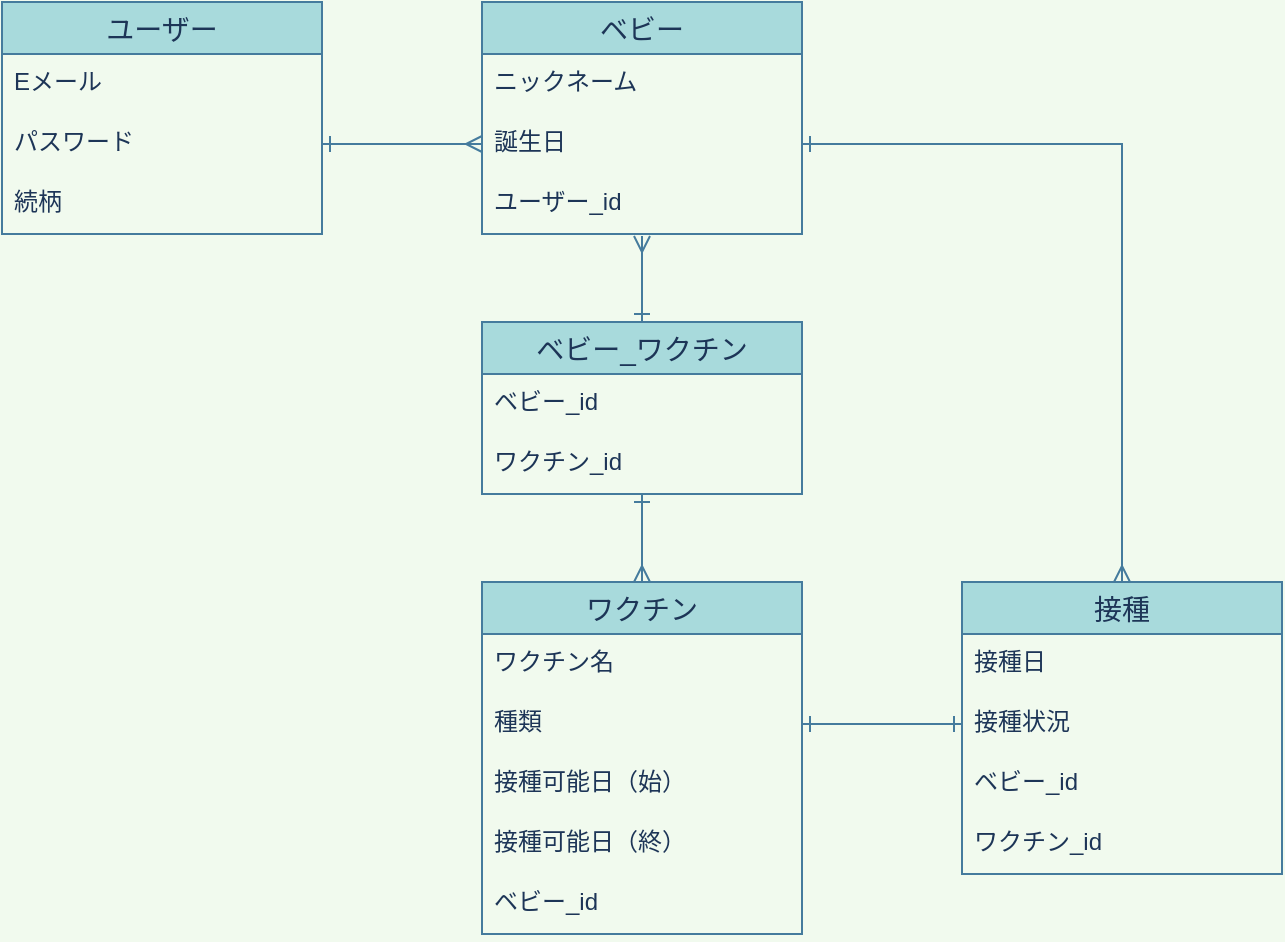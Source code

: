 <mxfile>
    <diagram id="AUscM0VX_jhl28LnXogq" name="ページ1">
        <mxGraphModel dx="395" dy="542" grid="1" gridSize="10" guides="1" tooltips="1" connect="1" arrows="1" fold="1" page="1" pageScale="1" pageWidth="827" pageHeight="1169" background="#F1FAEE" math="0" shadow="0">
            <root>
                <mxCell id="0"/>
                <mxCell id="1" parent="0"/>
                <mxCell id="2" value="ユーザー" style="swimlane;fontStyle=0;childLayout=stackLayout;horizontal=1;startSize=26;horizontalStack=0;resizeParent=1;resizeParentMax=0;resizeLast=0;collapsible=1;marginBottom=0;align=center;fontSize=14;fillColor=#A8DADC;strokeColor=#457B9D;fontColor=#1D3557;" parent="1" vertex="1">
                    <mxGeometry x="40" y="40" width="160" height="116" as="geometry"/>
                </mxCell>
                <mxCell id="3" value="Eメール" style="text;strokeColor=none;fillColor=none;spacingLeft=4;spacingRight=4;overflow=hidden;rotatable=0;points=[[0,0.5],[1,0.5]];portConstraint=eastwest;fontSize=12;fontColor=#1D3557;" parent="2" vertex="1">
                    <mxGeometry y="26" width="160" height="30" as="geometry"/>
                </mxCell>
                <mxCell id="4" value="パスワード" style="text;strokeColor=none;fillColor=none;spacingLeft=4;spacingRight=4;overflow=hidden;rotatable=0;points=[[0,0.5],[1,0.5]];portConstraint=eastwest;fontSize=12;fontColor=#1D3557;" parent="2" vertex="1">
                    <mxGeometry y="56" width="160" height="30" as="geometry"/>
                </mxCell>
                <mxCell id="5" value="続柄" style="text;strokeColor=none;fillColor=none;spacingLeft=4;spacingRight=4;overflow=hidden;rotatable=0;points=[[0,0.5],[1,0.5]];portConstraint=eastwest;fontSize=12;fontColor=#1D3557;" parent="2" vertex="1">
                    <mxGeometry y="86" width="160" height="30" as="geometry"/>
                </mxCell>
                <mxCell id="6" value="ベビー" style="swimlane;fontStyle=0;childLayout=stackLayout;horizontal=1;startSize=26;horizontalStack=0;resizeParent=1;resizeParentMax=0;resizeLast=0;collapsible=1;marginBottom=0;align=center;fontSize=14;fillColor=#A8DADC;strokeColor=#457B9D;fontColor=#1D3557;" parent="1" vertex="1">
                    <mxGeometry x="280" y="40" width="160" height="116" as="geometry"/>
                </mxCell>
                <mxCell id="7" value="ニックネーム" style="text;strokeColor=none;fillColor=none;spacingLeft=4;spacingRight=4;overflow=hidden;rotatable=0;points=[[0,0.5],[1,0.5]];portConstraint=eastwest;fontSize=12;fontColor=#1D3557;" parent="6" vertex="1">
                    <mxGeometry y="26" width="160" height="30" as="geometry"/>
                </mxCell>
                <mxCell id="8" value="誕生日" style="text;strokeColor=none;fillColor=none;spacingLeft=4;spacingRight=4;overflow=hidden;rotatable=0;points=[[0,0.5],[1,0.5]];portConstraint=eastwest;fontSize=12;fontColor=#1D3557;" parent="6" vertex="1">
                    <mxGeometry y="56" width="160" height="30" as="geometry"/>
                </mxCell>
                <mxCell id="9" value="ユーザー_id" style="text;strokeColor=none;fillColor=none;spacingLeft=4;spacingRight=4;overflow=hidden;rotatable=0;points=[[0,0.5],[1,0.5]];portConstraint=eastwest;fontSize=12;fontColor=#1D3557;" parent="6" vertex="1">
                    <mxGeometry y="86" width="160" height="30" as="geometry"/>
                </mxCell>
                <mxCell id="10" value="接種" style="swimlane;fontStyle=0;childLayout=stackLayout;horizontal=1;startSize=26;horizontalStack=0;resizeParent=1;resizeParentMax=0;resizeLast=0;collapsible=1;marginBottom=0;align=center;fontSize=14;fillColor=#A8DADC;strokeColor=#457B9D;fontColor=#1D3557;" parent="1" vertex="1">
                    <mxGeometry x="520" y="330" width="160" height="146" as="geometry"/>
                </mxCell>
                <mxCell id="11" value="接種日" style="text;strokeColor=none;fillColor=none;spacingLeft=4;spacingRight=4;overflow=hidden;rotatable=0;points=[[0,0.5],[1,0.5]];portConstraint=eastwest;fontSize=12;fontColor=#1D3557;" parent="10" vertex="1">
                    <mxGeometry y="26" width="160" height="30" as="geometry"/>
                </mxCell>
                <mxCell id="35" value="接種状況" style="text;strokeColor=none;fillColor=none;spacingLeft=4;spacingRight=4;overflow=hidden;rotatable=0;points=[[0,0.5],[1,0.5]];portConstraint=eastwest;fontSize=12;fontColor=#1D3557;" parent="10" vertex="1">
                    <mxGeometry y="56" width="160" height="30" as="geometry"/>
                </mxCell>
                <mxCell id="12" value="ベビー_id" style="text;strokeColor=none;fillColor=none;spacingLeft=4;spacingRight=4;overflow=hidden;rotatable=0;points=[[0,0.5],[1,0.5]];portConstraint=eastwest;fontSize=12;fontColor=#1D3557;" parent="10" vertex="1">
                    <mxGeometry y="86" width="160" height="30" as="geometry"/>
                </mxCell>
                <mxCell id="13" value="ワクチン_id" style="text;strokeColor=none;fillColor=none;spacingLeft=4;spacingRight=4;overflow=hidden;rotatable=0;points=[[0,0.5],[1,0.5]];portConstraint=eastwest;fontSize=12;fontColor=#1D3557;" parent="10" vertex="1">
                    <mxGeometry y="116" width="160" height="30" as="geometry"/>
                </mxCell>
                <mxCell id="41" value="" style="edgeStyle=orthogonalEdgeStyle;curved=0;rounded=1;sketch=0;orthogonalLoop=1;jettySize=auto;html=1;fontColor=#1D3557;strokeColor=#457B9D;fillColor=#A8DADC;startArrow=ERmany;startFill=0;endArrow=ERone;endFill=0;" parent="1" source="14" target="36" edge="1">
                    <mxGeometry relative="1" as="geometry"/>
                </mxCell>
                <mxCell id="14" value="ワクチン" style="swimlane;fontStyle=0;childLayout=stackLayout;horizontal=1;startSize=26;horizontalStack=0;resizeParent=1;resizeParentMax=0;resizeLast=0;collapsible=1;marginBottom=0;align=center;fontSize=14;fillColor=#A8DADC;strokeColor=#457B9D;fontColor=#1D3557;" parent="1" vertex="1">
                    <mxGeometry x="280" y="330" width="160" height="176" as="geometry"/>
                </mxCell>
                <mxCell id="44" value="ワクチン名" style="text;strokeColor=none;fillColor=none;spacingLeft=4;spacingRight=4;overflow=hidden;rotatable=0;points=[[0,0.5],[1,0.5]];portConstraint=eastwest;fontSize=12;fontColor=#1D3557;" vertex="1" parent="14">
                    <mxGeometry y="26" width="160" height="30" as="geometry"/>
                </mxCell>
                <mxCell id="15" value="種類" style="text;strokeColor=none;fillColor=none;spacingLeft=4;spacingRight=4;overflow=hidden;rotatable=0;points=[[0,0.5],[1,0.5]];portConstraint=eastwest;fontSize=12;fontColor=#1D3557;" parent="14" vertex="1">
                    <mxGeometry y="56" width="160" height="30" as="geometry"/>
                </mxCell>
                <mxCell id="16" value="接種可能日（始）" style="text;strokeColor=none;fillColor=none;spacingLeft=4;spacingRight=4;overflow=hidden;rotatable=0;points=[[0,0.5],[1,0.5]];portConstraint=eastwest;fontSize=12;fontColor=#1D3557;" parent="14" vertex="1">
                    <mxGeometry y="86" width="160" height="30" as="geometry"/>
                </mxCell>
                <mxCell id="27" value="接種可能日（終）" style="text;strokeColor=none;fillColor=none;spacingLeft=4;spacingRight=4;overflow=hidden;rotatable=0;points=[[0,0.5],[1,0.5]];portConstraint=eastwest;fontSize=12;fontColor=#1D3557;" parent="14" vertex="1">
                    <mxGeometry y="116" width="160" height="30" as="geometry"/>
                </mxCell>
                <mxCell id="17" value="ベビー_id" style="text;strokeColor=none;fillColor=none;spacingLeft=4;spacingRight=4;overflow=hidden;rotatable=0;points=[[0,0.5],[1,0.5]];portConstraint=eastwest;fontSize=12;fontColor=#1D3557;" parent="14" vertex="1">
                    <mxGeometry y="146" width="160" height="30" as="geometry"/>
                </mxCell>
                <mxCell id="28" style="edgeStyle=orthogonalEdgeStyle;rounded=0;orthogonalLoop=1;jettySize=auto;html=1;exitX=1;exitY=0.5;exitDx=0;exitDy=0;entryX=0;entryY=0.5;entryDx=0;entryDy=0;startArrow=ERone;startFill=0;endArrow=ERmany;endFill=0;labelBackgroundColor=#F1FAEE;strokeColor=#457B9D;fontColor=#1D3557;" parent="1" source="4" target="8" edge="1">
                    <mxGeometry relative="1" as="geometry">
                        <mxPoint x="270" y="111" as="targetPoint"/>
                    </mxGeometry>
                </mxCell>
                <mxCell id="30" style="edgeStyle=orthogonalEdgeStyle;rounded=0;orthogonalLoop=1;jettySize=auto;html=1;exitX=1;exitY=0.5;exitDx=0;exitDy=0;entryX=0.5;entryY=0;entryDx=0;entryDy=0;startArrow=ERone;startFill=0;endArrow=ERmany;endFill=0;labelBackgroundColor=#F1FAEE;strokeColor=#457B9D;fontColor=#1D3557;" parent="1" source="8" target="10" edge="1">
                    <mxGeometry relative="1" as="geometry"/>
                </mxCell>
                <mxCell id="31" style="edgeStyle=orthogonalEdgeStyle;rounded=0;orthogonalLoop=1;jettySize=auto;html=1;exitX=1;exitY=0.5;exitDx=0;exitDy=0;startArrow=ERone;startFill=0;endArrow=ERone;endFill=0;entryX=0;entryY=0.5;entryDx=0;entryDy=0;labelBackgroundColor=#F1FAEE;strokeColor=#457B9D;fontColor=#1D3557;" parent="1" source="15" target="35" edge="1">
                    <mxGeometry relative="1" as="geometry">
                        <mxPoint x="510" y="270.828" as="targetPoint"/>
                    </mxGeometry>
                </mxCell>
                <mxCell id="43" style="edgeStyle=orthogonalEdgeStyle;curved=0;rounded=1;sketch=0;orthogonalLoop=1;jettySize=auto;html=1;exitX=0.5;exitY=0;exitDx=0;exitDy=0;entryX=0.5;entryY=1.033;entryDx=0;entryDy=0;entryPerimeter=0;fontColor=#1D3557;startArrow=ERone;startFill=0;endArrow=ERmany;endFill=0;strokeColor=#457B9D;fillColor=#A8DADC;" parent="1" source="36" target="9" edge="1">
                    <mxGeometry relative="1" as="geometry"/>
                </mxCell>
                <mxCell id="36" value="ベビー_ワクチン" style="swimlane;fontStyle=0;childLayout=stackLayout;horizontal=1;startSize=26;horizontalStack=0;resizeParent=1;resizeParentMax=0;resizeLast=0;collapsible=1;marginBottom=0;align=center;fontSize=14;fillColor=#A8DADC;strokeColor=#457B9D;fontColor=#1D3557;" parent="1" vertex="1">
                    <mxGeometry x="280" y="200" width="160" height="86" as="geometry"/>
                </mxCell>
                <mxCell id="42" value="ベビー_id" style="text;strokeColor=none;fillColor=none;spacingLeft=4;spacingRight=4;overflow=hidden;rotatable=0;points=[[0,0.5],[1,0.5]];portConstraint=eastwest;fontSize=12;fontColor=#1D3557;" parent="36" vertex="1">
                    <mxGeometry y="26" width="160" height="30" as="geometry"/>
                </mxCell>
                <mxCell id="40" value="ワクチン_id" style="text;strokeColor=none;fillColor=none;spacingLeft=4;spacingRight=4;overflow=hidden;rotatable=0;points=[[0,0.5],[1,0.5]];portConstraint=eastwest;fontSize=12;fontColor=#1D3557;" parent="36" vertex="1">
                    <mxGeometry y="56" width="160" height="30" as="geometry"/>
                </mxCell>
            </root>
        </mxGraphModel>
    </diagram>
</mxfile>